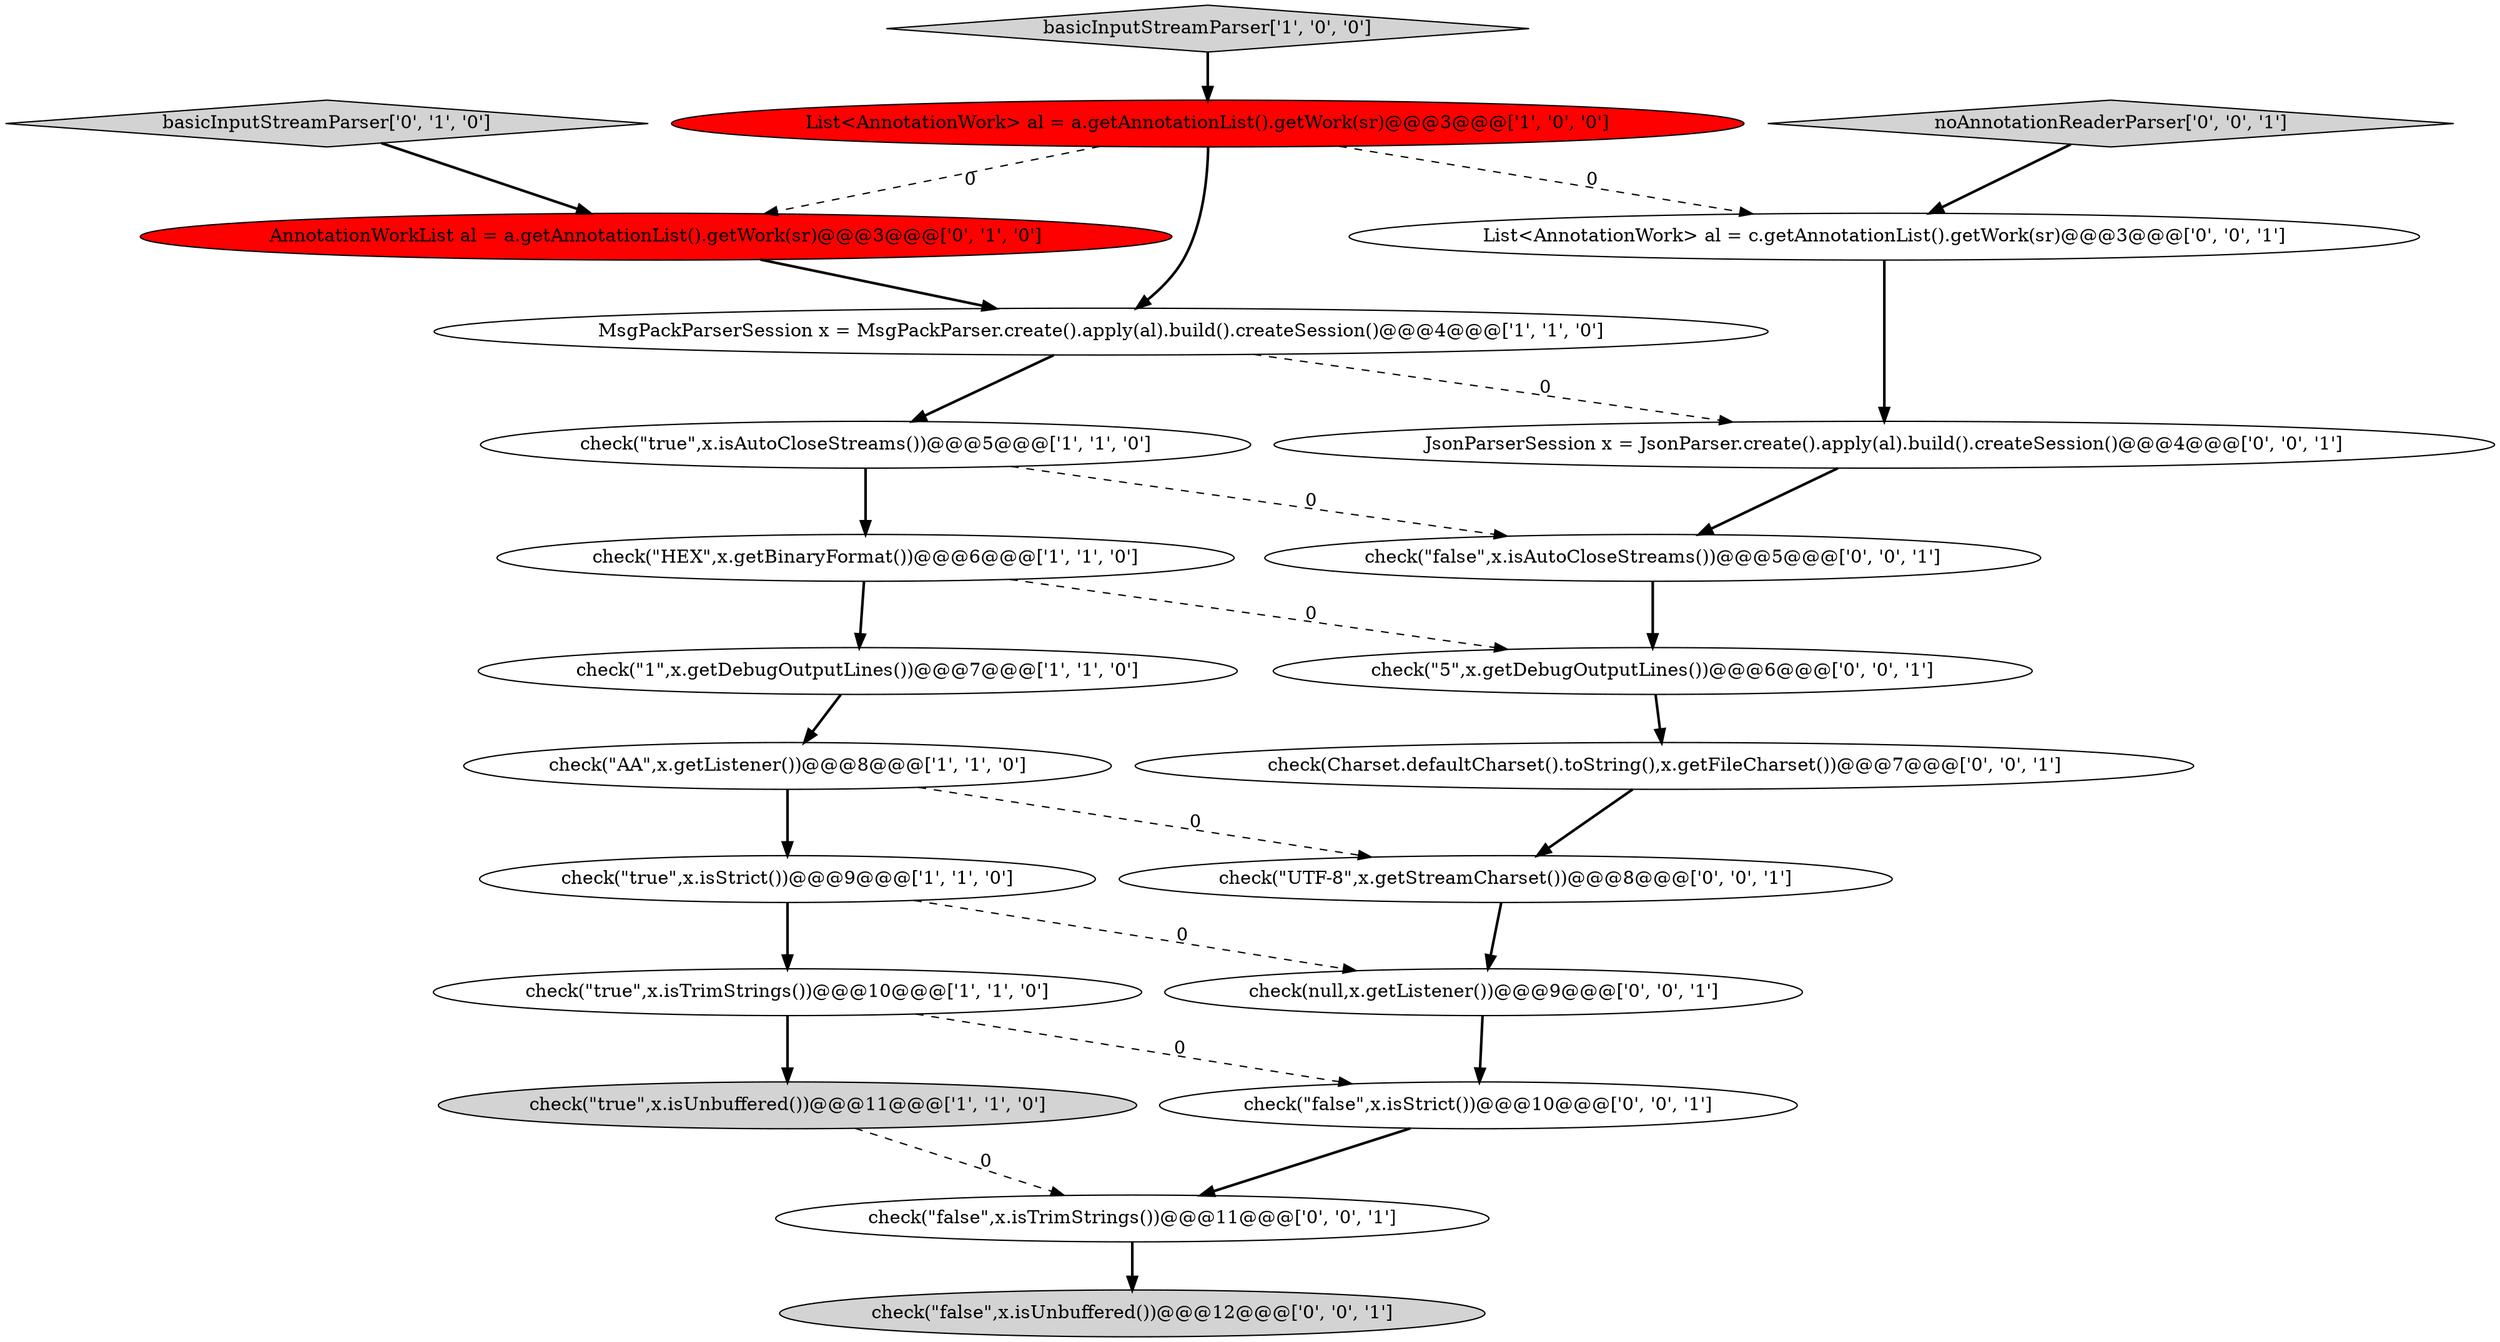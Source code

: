 digraph {
1 [style = filled, label = "check(\"true\",x.isAutoCloseStreams())@@@5@@@['1', '1', '0']", fillcolor = white, shape = ellipse image = "AAA0AAABBB1BBB"];
5 [style = filled, label = "check(\"HEX\",x.getBinaryFormat())@@@6@@@['1', '1', '0']", fillcolor = white, shape = ellipse image = "AAA0AAABBB1BBB"];
0 [style = filled, label = "check(\"true\",x.isStrict())@@@9@@@['1', '1', '0']", fillcolor = white, shape = ellipse image = "AAA0AAABBB1BBB"];
4 [style = filled, label = "check(\"true\",x.isUnbuffered())@@@11@@@['1', '1', '0']", fillcolor = lightgray, shape = ellipse image = "AAA0AAABBB1BBB"];
13 [style = filled, label = "JsonParserSession x = JsonParser.create().apply(al).build().createSession()@@@4@@@['0', '0', '1']", fillcolor = white, shape = ellipse image = "AAA0AAABBB3BBB"];
9 [style = filled, label = "MsgPackParserSession x = MsgPackParser.create().apply(al).build().createSession()@@@4@@@['1', '1', '0']", fillcolor = white, shape = ellipse image = "AAA0AAABBB1BBB"];
20 [style = filled, label = "noAnnotationReaderParser['0', '0', '1']", fillcolor = lightgray, shape = diamond image = "AAA0AAABBB3BBB"];
11 [style = filled, label = "basicInputStreamParser['0', '1', '0']", fillcolor = lightgray, shape = diamond image = "AAA0AAABBB2BBB"];
17 [style = filled, label = "check(\"5\",x.getDebugOutputLines())@@@6@@@['0', '0', '1']", fillcolor = white, shape = ellipse image = "AAA0AAABBB3BBB"];
3 [style = filled, label = "check(\"AA\",x.getListener())@@@8@@@['1', '1', '0']", fillcolor = white, shape = ellipse image = "AAA0AAABBB1BBB"];
7 [style = filled, label = "List<AnnotationWork> al = a.getAnnotationList().getWork(sr)@@@3@@@['1', '0', '0']", fillcolor = red, shape = ellipse image = "AAA1AAABBB1BBB"];
18 [style = filled, label = "check(\"false\",x.isUnbuffered())@@@12@@@['0', '0', '1']", fillcolor = lightgray, shape = ellipse image = "AAA0AAABBB3BBB"];
6 [style = filled, label = "check(\"true\",x.isTrimStrings())@@@10@@@['1', '1', '0']", fillcolor = white, shape = ellipse image = "AAA0AAABBB1BBB"];
2 [style = filled, label = "check(\"1\",x.getDebugOutputLines())@@@7@@@['1', '1', '0']", fillcolor = white, shape = ellipse image = "AAA0AAABBB1BBB"];
19 [style = filled, label = "check(null,x.getListener())@@@9@@@['0', '0', '1']", fillcolor = white, shape = ellipse image = "AAA0AAABBB3BBB"];
10 [style = filled, label = "AnnotationWorkList al = a.getAnnotationList().getWork(sr)@@@3@@@['0', '1', '0']", fillcolor = red, shape = ellipse image = "AAA1AAABBB2BBB"];
12 [style = filled, label = "check(\"UTF-8\",x.getStreamCharset())@@@8@@@['0', '0', '1']", fillcolor = white, shape = ellipse image = "AAA0AAABBB3BBB"];
22 [style = filled, label = "check(\"false\",x.isStrict())@@@10@@@['0', '0', '1']", fillcolor = white, shape = ellipse image = "AAA0AAABBB3BBB"];
8 [style = filled, label = "basicInputStreamParser['1', '0', '0']", fillcolor = lightgray, shape = diamond image = "AAA0AAABBB1BBB"];
14 [style = filled, label = "check(\"false\",x.isTrimStrings())@@@11@@@['0', '0', '1']", fillcolor = white, shape = ellipse image = "AAA0AAABBB3BBB"];
21 [style = filled, label = "check(\"false\",x.isAutoCloseStreams())@@@5@@@['0', '0', '1']", fillcolor = white, shape = ellipse image = "AAA0AAABBB3BBB"];
15 [style = filled, label = "check(Charset.defaultCharset().toString(),x.getFileCharset())@@@7@@@['0', '0', '1']", fillcolor = white, shape = ellipse image = "AAA0AAABBB3BBB"];
16 [style = filled, label = "List<AnnotationWork> al = c.getAnnotationList().getWork(sr)@@@3@@@['0', '0', '1']", fillcolor = white, shape = ellipse image = "AAA0AAABBB3BBB"];
1->5 [style = bold, label=""];
16->13 [style = bold, label=""];
0->6 [style = bold, label=""];
7->16 [style = dashed, label="0"];
0->19 [style = dashed, label="0"];
2->3 [style = bold, label=""];
1->21 [style = dashed, label="0"];
6->22 [style = dashed, label="0"];
3->0 [style = bold, label=""];
8->7 [style = bold, label=""];
7->9 [style = bold, label=""];
6->4 [style = bold, label=""];
5->2 [style = bold, label=""];
20->16 [style = bold, label=""];
5->17 [style = dashed, label="0"];
3->12 [style = dashed, label="0"];
11->10 [style = bold, label=""];
9->13 [style = dashed, label="0"];
17->15 [style = bold, label=""];
7->10 [style = dashed, label="0"];
14->18 [style = bold, label=""];
4->14 [style = dashed, label="0"];
10->9 [style = bold, label=""];
15->12 [style = bold, label=""];
9->1 [style = bold, label=""];
12->19 [style = bold, label=""];
13->21 [style = bold, label=""];
22->14 [style = bold, label=""];
19->22 [style = bold, label=""];
21->17 [style = bold, label=""];
}
